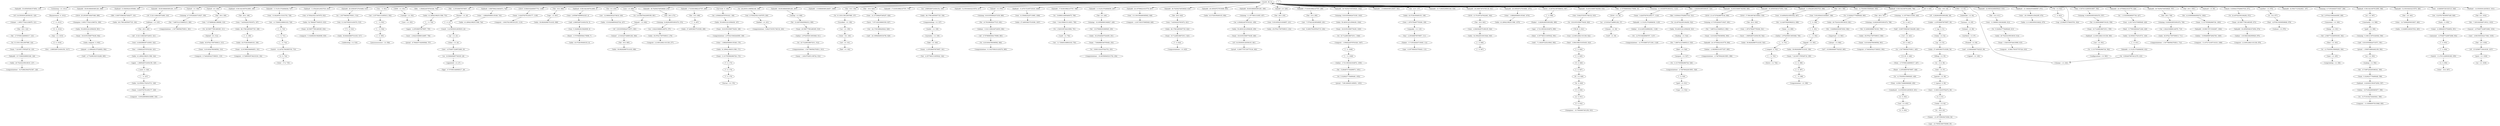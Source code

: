 strict digraph "" {
"('kabaddi', 30.405005481073854, 119)";
"('2016', 25.250365749207486, 899)";
"('congrats', 0.74402654237390031, 315)";
"('back..', 0, 850)";
"('the', -2.0, 481)";
"('have', -7.671320180863539, 827)";
"(';', 0, 947)";
"('team', 12.915800384664653, 191)";
"('13-18', 0, 446)";
"('travelled', 1.0, 158)";
"('india', 27.449036637519306, 498)";
"('to', 16.712289188072511, 1046)";
"('kher', 1.0, 526)";
"('congrats', 5.1626843615826008, 835)";
"('swimming', 1.0, 1011)";
"('kabaddi', 38.801668493691281, 898)";
"('kabbadi', 8.108456241055066, 180)";
"('raider', -2.255380879579957, 50)";
"('team', 20.508777991480365, 834)";
"('the', 20.0, 540)";
"('lifting', 1.0, 55)";
"('kabaddi', 38.801668493691281, 317)";
"('wins', -1.6882650600135349, 1074)";
"('kabadi', 1.0, 358)";
"('...', 0, 398)";
"('gold', 1.0, 589)";
"('indian', -5.0594899972692708, 1065)";
"('constantly', 1.0, 588)";
"('team', 18.610533589776438, 460)";
"('kabadi', 4.0, 308)";
"('from', -3.7370561446908317, 447)";
"('india', 27.449036637519306, 54)";
"('kabbadi', 9.5813421807912995, 185)";
"('indian', 2.9702550013653646, 700)";
"('what', -17.0, 735)";
"('we', -11.729493168961618, 793)";
"('win', 5.8423725351746132, 919)";
"('.congret', 0, 702)";
"('india', 45.876217097509013, 800)";
"('for', -5.6498402525674543, 962)";
"('kabaddi', 11.512513702684636, 727)";
"('is', -6.0, 977)";
"('kabbadi', 11.054228120527533, 831)";
"('appointed', 1.0, 27)";
"('won', -0.11391594469385602, 648)";
"('to', -2.270154828966767, 1127)";
"('the', 16.0, 943)";
"('the', 14.0, 611)";
"('kapadi', 1.0, 393)";
"('congrats', -0.72885939736233318, 192)";
"('";
"('out', 1.0, 161)";
"('well', -2.7742981925152268, 905)";
"('india', 41.269421982511588, 324)";
"('the', 10.0, 290)";
"('congratulations', 1.5477960562793811, 913)";
"('iran', -2.2017453370985649, 428)";
"('kabaddi', 28.305839727919498, 513)";
"('";
"('wins', 2.6558674699932325, 4)";
"('today', 1.0, 52)";
"('win..', 0, 501)";
"('2006', 1.0, 351)";
"('lifts', -1.0948224578763326, 752)";
"('we', -11.729493168961618, 729)";
"('congratulations', 2.9793215492444585, 169)";
"('porn', 1.0, 1038)";
"('india', 50.483012212506438, 1044)";
"('the', 26.0, 320)";
"('fifa', -2.255380879579957, 19)";
"('winner', -2.5183247348891262, 684)";
"('kabbadi', 3.6897984218463673, 742)";
"('2016', 6.0849182465657776, 1108)";
"('india', 43.5728195400103, 694)";
"('.once', 0, 326)";
"('the', 18.0, 866)";
"('team', 3.4245783761450177, 1109)";
"(';', 0, 1048)";
"('kabbadi', 9.5813421807912995, 3)";
"('congrats', -8.0932890960434989, 330)";
"('has', -1.0948224578763326, 323)";
"('india', 50.483012212506438, 523)";
"('goel', 1.0, 531)";
"('day', 1.0, 1015)";
"('congrats', -11.039060975515966, 600)";
"(';', 0, 396)";
"('team', 14.814044786368582, 893)";
"('to', 5.3228227778489448, 613)";
"('once', -2.6422336868144987, 756)";
"('the', 0.0, 435)";
"('to', 9.1193115812567989, 124)";
"('!', 0, 175)";
"('asia', 1.0, 680)";
"('for', 7.4967412154685213, 525)";
"('what', -8.0, 160)";
"(\"'s\", 0, 516)";
"(';', 0, 927)";
"('2018', 1.0, 36)";
"('in', -4.1783059155809283, 304)";
"('kabaddi', 36.702502740536929, 272)";
"('india', 29.752434195018019, 961)";
"('blue', 1.0, 303)";
"('kabaddi', 17.810010962147707, 495)";
"('hat-trick', 0, 165)";
"('to', 26.203511196592146, 199)";
"('...', 0, 504)";
"('the', 28.0, 708)";
"('configurations', 1.0, 563)";
"('winning', 9.8103550842473339, 880)";
"('brevo', 1.0, 704)";
"('win', 8.7054235211047679, 832)";
"('india', 36.662626867514163, 686)";
"('won', 7.443042027653072, 621)";
"('winning', 5.1681213974328362, 590)";
"('kabaddi', 38.801668493691281, 907)";
"('won', 5.9316504331836857, 231)";
"('.', 0, 431)";
"('congratulating', 1.0, 337)";
"('in', 4.4108470422095358, 681)";
"('and', -2.0366494697782525, 99)";
"('kabaddi', 1.0166849369128457, 1095)";
"('..typical', 0, 59)";
"('congrats', 2.2169124821101338, 876)";
"('india', 41.269421982511588, 171)";
"('won', 1.3974756497755294, 109)";
"('beats', -0.70796965064179096, 7)";
"('kabaddi', 19.909176715302067, 1064)";
"('all', -0.70796965064179096, 883)";
"('the', 16.0, 156)";
"('us', 1.0, 593)";
"('rare', 1.0, 353)";
"('the', -10.0, 825)";
"('and', -24.109948409334756, 829)";
"('be', -3.7370561446908317, 123)";
"('what', -16.0, 857)";
"('in', -5.6098314085460075, 789)";
"('we', -22.17451896429424, 828)";
"('of', -3.2629438553091692, 49)";
"('for', -10.579808303080945, 250)";
"('of', 0.41593930128358103, 120)";
"('kabaddi', 17.810010962147707, 776)";
"('on', 2.8685280723454154, 335)";
"('for', -7.2931629360719512, 1033)";
"('for', 10.783386582477515, 881)";
"('...', 0, 503)";
"('kabaddi', 5.2150164432215576, 417)";
"('ajay', -3.7211991641634974, 990)";
"('consistent', 1.0, 300)";
"('india', 32.055831752516731, 328)";
"('india', 36.662626867514163, 517)";
"('winning', 9.8103550842473339, 1043)";
"('lippi', -5.7370561446908317, 28)";
"('thakur', -5.7155326263710045, 112)";
"('many', -2.255380879579957, 341)";
"('to', -0.37191042726283641, 599)";
"('hurray', 1.0, 176)";
"('india', 18.235446407524456, 251)";
"('wins', -1.6882650600135349, 743)";
"('be', -5.2844673736289973, 1051)";
"('india', 41.269421982511588, 1075)";
"('and', 2.8685280723454154, 5)";
"('kabadi', 3.0, 879)";
"('yessssssssssssss', 1.0, 506)";
"('kabbadi', -5.1475172165710319, 1005)";
"('live', -1.8685280723454158, 1017)";
"('kabaddi', 17.810010962147707, 788)";
"('...', 0, 754)";
"('that', -4.9709135059509606, 978)";
"('the', 6.0, 1032)";
"('india', 45.876217097509013, 711)";
"('the', 30.0, 309)";
"('thakur', -21.657359638272926, 64)";
"('too', -4.3577663131855022, 342)";
"('the', 16.0, 685)";
"('as', -2.5183247348891262, 37)";
"('the', 28.0, 797)";
"('2016', 21.417276248679144, 890)";
"('for', -0.71987220205396341, 595)";
"('beat', -5.7789328204471264, 429)";
"('of', -0.81035508424733571, 683)";
"('kabaddi', 24.107508221610779, 894)";
"('..', 0, 731)";
"('making', 1.0, 594)";
"('team', 14.814044786368582, 314)";
"('india', 48.179614655007725, 188)";
"('iran', 5.1626843615826008, 6)";
"('n', 0, 454)";
"('our', 1.0, 561)";
"('come', -4.1896449157526652, 851)";
"('2', 0, 1014)";
"('important', 1.0, 963)";
"('match', -12.247817903850745, 733)";
"('congratulations', 0.11627056331430374, 885)";
"('ajay', -23.795561660750089, 65)";
"('kabaddi', 11.512513702684636, 247)";
"('congrats', -9.5661750357797324, 616)";
"('!', 0, 173)";
"('kabaddi', 24.107508221610779, 647)";
"('team', 20.508777991480365, 910)";
"('team', 3.4245783761450177, 329)";
"('.', 0, 189)";
"('to', 20.508777991480365, 311)";
"('are', -7.5754216238549805, 291)";
"('half', -0.065735963827292299, 442)";
"('kabadi', -1.0, 682)";
"('!', 0, 854)";
"('kabaddi', 36.702502740536929, 619)";
"('kho', 0.83944157829637533, 521)";
"('team', 7.2210671795528718, 125)";
"('fake', 1.0, 340)";
"('kabaddi', 28.305839727919498, 693)";
"('win', 7.2738980281396906, 310)";
"('pr', 1.0, 23)";
"('vijay', 1.0, 532)";
"('winning', 8.2629438553091674, 709)";
"('winning', 6.7155326263710027, 891)";
"('china', 1.0, 24)";
"('kabaddi', 38.801668493691281, 456)";
"('...', 0, 703)";
"('kabadi', 2.0, 229)";
"('kabaddi', 11.512513702684636, 432)";
"('kabaddi', 17.810010962147707, 289)";
"(';', 0, 397)";
"(')', 0, 930)";
"('india', 41.269421982511588, 744)";
"('to', -9.8631324357824752, 253)";
"('team', 18.610533589776438, 1045)";
"('kabaddi', 36.702502740536929, 1042)";
"('kabaddi', 1.0166849369128457, 583)";
"('team', 18.610533589776438, 902)";
"('for', 7.4967412154685213, 892)";
"('team', 20.508777991480365, 873)";
"('the', 26.0, 230)";
"('and', -0.81035508424733571, 591)";
"('narendra', 1.0, 339)";
"('to', 11.017555982960726, 562)";
"('the', 22.0, 107)";
"('&', 0, 929)";
"('kabaddi', 15.710845208993348, 638)";
"('congrats', 0.74402654237390031, 802)";
"('kabaddi', 26.206673974765138, 941)";
"('team', -7.9648880340785482, 252)";
"('won', -9.1822655115101703, 728)";
"('editions', 1.0, 319)";
"('indian', -3.7211991641634974, 1050)";
"('2016', 17.584186748150803, 539)";
"('kabadi', 0.0, 312)";
"('win', 0.11627056331430374, 515)";
"('no', 1.0, 1039)";
"('in', 1.5477960562793811, 445)";
"('fina/airweave', 0, 1012)";
"('at', 1.0, 587)";
"('the', 18.0, 122)";
"('modis', 1.0, 338)";
"('38-29', 0, 921)";
"('kabaddi', 28.305839727919498, 1073)";
"('2016', 15.667641997886632, 987)";
"('well', -7.1184307225219943, 992)";
"('kabaddi', 34.603336987382569, 918)";
"('a', 0, 856)";
"('n', 0, 441)";
"('team', 11.017555982960726, 172)";
"('india', 50.483012212506438, 901)";
"('india', 43.5728195400103, 8)";
"('awesome', -4.5764977229872068, 852)";
"('win', 8.7054235211047679, 200)";
"('fifa', -0.70796965064179096, 35)";
"('...', 0, 327)";
"('india..congrats', 0, 903)";
"('3', 0, 926)";
"('india', 52.78640977000515, 833)";
"('arguably', 1.0, 110)";
"('champion', 0.90517754212366741, 900)";
"('being', 1.0, 301)";
"('indian', -9.0743624965865877, 598)";
"('wohooo', 1.0, 979)";
"('team', 16.712289188072511, 559)";
"('wining', 1.0, 908)";
"('on', 1.6422336868144978, 710)";
"('in', -1.3152549296507736, 427)";
"('won', -3.1366991336326286, 612)";
"('winning', -4.1163459761961612, 1123)";
"('(', 0, 932)";
"('won', 10.465825216591842, 697)";
"('new', -4.5764977229872068, 25)";
"('find', 1.0, 162)";
"('kabbadi', -6.6204031563072654, 597)";
"('d', 0, 444)";
"('have', -1.8685280723454158, 542)";
"('for', 9.1400638989730183, 558)";
"('to', 22.407022393184292, 872)";
"('done', -4.3577663131855022, 991)";
"(';', 0, 924)";
"('y', 0, 931)";
"('-', 0, 1013)";
"('team', 3.4245783761450177, 1124)";
"('...', 0, 392)";
"('congrulating', 1.0, 306)";
"('winning', 8.2629438553091674, 798)";
"('comeback', -3.4159393012835819, 451)";
"('india', 36.662626867514163, 868)";
"('team', 14.814044786368582, 801)";
"('kho', 1.2262943855309167, 520)";
"('champions', -10.70040667491258, 933)";
"('winning', 11.3577663131855, 440)";
"('win', -7.0413569015110831, 790)";
"('a', 0, 734)";
"('wat', 1.0, 453)";
"('kabaddi', 34.603336987382569, 889)";
"('kabbdi', 1.0, 201)";
"('congratulations', 5.8423725351746132, 202)";
"('the', 28.0, 620)";
"('to', 16.712289188072511, 912)";
"('india', 50.483012212506438, 167)";
"('india', 43.5728195400103, 190)";
"(';', 0, 390)";
"('congratulations', -2.746780422615851, 896)";
"('7th', 1.0, 822)";
"('patriot', 1.0, 58)";
"('.', 0, 988)";
"('proud', -1.5658748804462199, 592)";
"('congrats', 2.2169124821101338, 277)";
"('kabaddi', 30.405005481073854, 538)";
"('india', 32.055831752516731, 430)";
"('kabbadi', 11.054228120527533, 696)";
"('the', 26.0, 388)";
"('kabaddi', 11.512513702684636, 1125)";
"('-', 0, 497)";
"('wolf', 1.0, 39)";
"('men', 1.0, 305)";
"('framed', 1.0, 98)";
"('of', -15.525887710618338, 1037)";
"('on', 4.0948224578763321, 458)";
"('won', 1.3974756497755294, 541)";
"('india', 50.483012212506438, 459)";
"('india', 41.269421982511588, 753)";
"('the', 4.0, 248)";
"('vintage', 1.0, 352)";
"('!', 0, 174)";
"('thakur', -3.2629438553091692, 989)";
"('team', 1.5263339744410906, 615)";
"('win', -4.1783059155809283, 959)";
"('kabaddi', 30.405005481073854, 874)";
"('finals', -2.255380879579957, 448)";
"('congratulations', -18.493560845231702, 254)";
"('former', 1.0, 20)";
"('on', 4.0948224578763321, 166)";
"('india', 13.628651292527032, 483)";
"('coach', -3.4159393012835819, 22)";
"('up', 1.0, 53)";
"('kabbadi', 9.5813421807912995, 796)";
"('india', 45.876217097509013, 313)";
"('kabaddi', 24.107508221610779, 426)";
"('chosen', 1.0, 38)";
"('indian', -10.412653329692361, 1126)";
"('won', 7.443042027653072, 187)";
"('is', -11.0, 56)";
"('congratulation', 1.0, 399)";
"('has', -2.255380879579957, 111)";
"('we', -8.2478179038507449, 849)";
"('again', -1.8685280723454158, 325)";
"('congratulations', -8.4728823944761587, 128)";
"('in', -9.9044078874412378, 433)";
"('india', 48.179614655007725, 622)";
"('world', 80, 0)";
"('!', 0, 853)";
"('india', 2.1116635050334622, 675)";
"('northern', 1.0, 97)";
"('congratulations', 1.5477960562793811, 712)";
"('india', 29.752434195018019, 127)";
"(';', 0, 730)";
"('hero', -13.863132435782472, 60)";
"('congratz', -1.0948224578763326, 1047)";
"('indian', 2.9702550013653646, 911)";
"('congratz', -3.8027921085181235, 1110)";
"('team', 7.2210671795528718, 395)";
"('to', 11.017555982960726, 528)";
"('d', 0, 439)";
"('indians', -0.32111684340724933, 882)";
"('1982', 1.0, 93)";
"('mascot', -4.5764977229872068, 1034)";
"('winning', 11.3577663131855, 457)";
"('whiteside', 1.0, 94)";
"('india', 48.179614655007725, 336)";
"('congratulations', 1.5477960562793811, 361)";
"('the', 10.0, 496)";
"('wins', -14.720662650033837, 482)";
"('won', 5.9316504331836857, 389)";
"('for', 9.1400638989730183, 799)";
"('again', -2.255380879579957, 755)";
"('won', -21.273398267265257, 826)";
"('the', 18.0, 48)";
"('leading', 1.0, 524)";
"('india', 36.662626867514163, 543)";
"('the', 28.0, 273)";
"('kabaddi', 22.008342468456423, 610)";
"('wins', -20.150828312542295, 674)";
"('no7', -8.0366494697782525, 965)";
"('kabbadi', -21.349262553669597, 673)";
"('this', 0.54741122893816607, 556)";
"('to', 1.5263339744410906, 791)";
"('for', 2.5667731649550305, 302)";
"('teem', 1.0, 699)";
"('india', 36.662626867514163, 394)";
"('ajay', -6.3977808303750443, 113)";
"('congratulations', -12.767458873371393, 1128)";
"('winner', -1.9051775421236679, 121)";
"('winning', 6.7155326263710027, 298)";
"('in', -4.1783059155809283, 449)";
"('ireland', 1.0, 96)";
"('proud', -6.7062637162000946, 757)";
"('really', 1.0, 62)";
"('we', -9.4083763255543715, 292)";
"('kabaddi', 36.702502740536929, 707)";
"('the', 20.0, 1061)";
"('iran', 2.2169124821101338, 922)";
"('congrats', -5.1475172165710319, 1066)";
"('india', 34.359229310015444, 945)";
"('clinch', 0.83944157829637533, 871)";
"('.', 0, 823)";
"('team', 11.017555982960726, 1063)";
"('2016', 13.751097247622461, 942)";
"('kabaadi', 1.0, 90)";
"('...', 0, 1049)";
"('new', -4.9633505302217484, 1035)";
"('india', 48.179614655007725, 182)";
"('a', 0, 61)";
"('anupam', 1.0, 527)";
"(';', 0, 925)";
"('all', -0.32111684340724933, 321)";
"('in', 1.5477960562793811, 514)";
"('norman', 1.0, 95)";
"('of', 0.41593930128358103, 461)";
"('for', 4.2100958484595274, 1062)";
"('congratulations', -2.746780422615851, 529)";
"('winning', 6.7155326263710027, 359)";
"('to', 14.814044786368582, 884)";
"('india', 45.876217097509013, 232)";
"('for', 12.426709265982012, 698)";
"('always', 1.0, 964)";
"('..top', 0, 51)";
"('1st', 1.0, 443)";
"('!', 0, 624)";
"('proud', -0.28077767150775124, 462)";
"('lifts', 0.065735963827292077, 181)";
"('to', 5.3228227778489448, 960)";
"('on', 1.6422336868144978, 275)";
"('signed', 1.0, 100)";
"('the', -2.0, 1036)";
"(';', 0, 391)";
"('for', 7.4967412154685213, 360)";
"('cup', 23.664872756635781, 824)";
"(';', 0, 946)";
"('we', 3.3577663131855013, 502)";
"('kabbadi', 2.2169124821101338, 560)";
"('won', -6.1594823225713995, 1006)";
"('congractulations', 1.0, 625)";
"('are', -12.066643632374618, 436)";
"('car', 1.0, 159)";
"('congrats', -2.2017453370985649, 649)";
"('winning', -10.305990891948827, 249)";
"('india', 43.5728195400103, 108)";
"('celebrating', 1.0, 518)";
"('winning', 8.2629438553091674, 557)";
"('in', 2.9793215492444585, 299)";
"('india', 29.752434195018019, 614)";
"('from', -6.0581729880980806, 450)";
"('played', -2.1896449157526652, 904)";
"('india', 15.932048850025744, 437)";
"('for', 12.426709265982012, 909)";
"('to', 9.1193115812567989, 157)";
"('indian', 1.6319641682595929, 875)";
"('a', 0, 452)";
"('the', 28.0, 186)";
"('another', 1.0, 976)";
"('kabbadi', 9.5813421807912995, 586)";
"('lt', 1.0, 928)";
"('|', 0, 1016)";
"(',', 0, 505)";
"('indian', -2.3829083310577257, 895)";
"('used', 1.0, 792)";
"('proud', -7.9913609251385651, 1053)";
"('to', 5.3228227778489448, 1052)";
"('beat', -3.0841996153353453, 923)";
"('team', 5.3228227778489448, 596)";
"('many', -1.4816752651108742, 914)";
"('...', 0, 701)";
"('won', 4.4202588387143003, 322)";
"('to', 18.610533589776438, 920)";
"('kabaddi', 32.50417123422821, 197)";
"('as', -8.0366494697782525, 26)";
"('to', 22.407022393184292, 522)";
"('kabaddi', 15.710845208993348, 126)";
"('wins', -1.6882650600135349, 170)";
"('is', -18.0, 63)";
"('of', 5.3211168434072489, 318)";
"('team', 16.712289188072511, 623)";
"('...', 0, 732)";
"('won', -4.6480907281020123, 848)";
"('match', -11.474112289381663, 855)";
"('who', 1.0, 57)";
"('team', 18.610533589776438, 168)";
"('india', 27.449036637519306, 1007)";
"('india', 45.876217097509013, 276)";
"('kabaddi', 5.2150164432215576, 480)";
"('winning', 8.2629438553091674, 274)";
"('tops', 1.0, 867)";
"('football', -3.4159393012835819, 1031)";
"('wins', -4.9463644575186105, 944)";
"('champs', 1.0, 434)";
"('kabaddi', 30.405005481073854, 119)" -> "('of', 0.41593930128358103, 120)";
"('2016', 25.250365749207486, 899)" -> "('champion', 0.90517754212366741, 900)";
"('back..', 0, 850)" -> "('come', -4.1896449157526652, 851)";
"('the', -2.0, 481)" -> "('wins', -14.720662650033837, 482)";
"('have', -7.671320180863539, 827)" -> "('we', -22.17451896429424, 828)";
"('team', 12.915800384664653, 191)" -> "('congrats', -0.72885939736233318, 192)";
"('13-18', 0, 446)" -> "('from', -3.7370561446908317, 447)";
"('travelled', 1.0, 158)" -> "('car', 1.0, 159)";
"('to', 16.712289188072511, 1046)" -> "('congratz', -1.0948224578763326, 1047)";
"('kher', 1.0, 526)" -> "('anupam', 1.0, 527)";
"('swimming', 1.0, 1011)" -> "('fina/airweave', 0, 1012)";
"('kabaddi', 38.801668493691281, 898)" -> "('2016', 25.250365749207486, 899)";
"('kabbadi', 8.108456241055066, 180)" -> "('lifts', 0.065735963827292077, 181)";
"('raider', -2.255380879579957, 50)" -> "('..top', 0, 51)";
"('team', 20.508777991480365, 834)" -> "('congrats', 5.1626843615826008, 835)";
"('the', 20.0, 540)" -> "('won', 1.3974756497755294, 541)";
"('lifting', 1.0, 55)" -> "('is', -11.0, 56)";
"('kabaddi', 38.801668493691281, 317)" -> "('of', 5.3211168434072489, 318)";
"('wins', -1.6882650600135349, 1074)" -> "('india', 41.269421982511588, 1075)";
"('kabadi', 1.0, 358)" -> "('winning', 6.7155326263710027, 359)";
"('...', 0, 398)" -> "('congratulation', 1.0, 399)";
"('gold', 1.0, 589)" -> "('winning', 5.1681213974328362, 590)";
"('indian', -5.0594899972692708, 1065)" -> "('congrats', -5.1475172165710319, 1066)";
"('constantly', 1.0, 588)" -> "('gold', 1.0, 589)";
"('team', 18.610533589776438, 460)" -> "('of', 0.41593930128358103, 461)";
"('kabadi', 4.0, 308)" -> "('the', 30.0, 309)";
"('from', -3.7370561446908317, 447)" -> "('finals', -2.255380879579957, 448)";
"('india', 27.449036637519306, 54)" -> "('lifting', 1.0, 55)";
"('kabbadi', 9.5813421807912995, 185)" -> "('the', 28.0, 186)";
"('indian', 2.9702550013653646, 700)" -> "('...', 0, 701)";
"('win', 5.8423725351746132, 919)" -> "('to', 18.610533589776438, 920)";
"('.congret', 0, 702)" -> "('...', 0, 703)";
"('india', 45.876217097509013, 800)" -> "('team', 14.814044786368582, 801)";
"('for', -5.6498402525674543, 962)" -> "('important', 1.0, 963)";
"('kabaddi', 11.512513702684636, 727)" -> "('won', -9.1822655115101703, 728)";
"('is', -6.0, 977)" -> "('that', -4.9709135059509606, 978)";
"('kabbadi', 11.054228120527533, 831)" -> "('win', 8.7054235211047679, 832)";
"('appointed', 1.0, 27)" -> "('lippi', -5.7370561446908317, 28)";
"('won', -0.11391594469385602, 648)" -> "('congrats', -2.2017453370985649, 649)";
"('to', -2.270154828966767, 1127)" -> "('congratulations', -12.767458873371393, 1128)";
"('the', 16.0, 943)" -> "('wins', -4.9463644575186105, 944)";
"('the', 14.0, 611)" -> "('won', -3.1366991336326286, 612)";
"('kapadi', 1.0, 393)" -> "('india', 36.662626867514163, 394)";
"(':', 0, 530)" -> "('goel', 1.0, 531)";
"('out', 1.0, 161)" -> "('find', 1.0, 162)";
"('india', 41.269421982511588, 324)" -> "('again', -1.8685280723454158, 325)";
"('the', 10.0, 290)" -> "('are', -7.5754216238549805, 291)";
"('congratulations', 1.5477960562793811, 913)" -> "('many', -1.4816752651108742, 914)";
"('iran', -2.2017453370985649, 428)" -> "('beat', -5.7789328204471264, 429)";
"('kabaddi', 28.305839727919498, 513)" -> "('in', 1.5477960562793811, 514)";
"(':', 0, 21)" -> "('coach', -3.4159393012835819, 22)";
"('wins', 2.6558674699932325, 4)" -> "('and', 2.8685280723454154, 5)";
"('today', 1.0, 52)" -> "('up', 1.0, 53)";
"('win..', 0, 501)" -> "('we', 3.3577663131855013, 502)";
"('2006', 1.0, 351)" -> "('vintage', 1.0, 352)";
"('lifts', -1.0948224578763326, 752)" -> "('india', 41.269421982511588, 753)";
"('we', -11.729493168961618, 729)" -> "(';', 0, 730)";
"('congratulations', 2.9793215492444585, 169)" -> "('wins', -1.6882650600135349, 170)";
"('porn', 1.0, 1038)" -> "('no', 1.0, 1039)";
"('india', 50.483012212506438, 1044)" -> "('team', 18.610533589776438, 1045)";
"('the', 26.0, 320)" -> "('all', -0.32111684340724933, 321)";
"('fifa', -2.255380879579957, 19)" -> "('former', 1.0, 20)";
"('winner', -2.5183247348891262, 684)" -> "('the', 16.0, 685)";
"('kabbadi', 3.6897984218463673, 742)" -> "('wins', -1.6882650600135349, 743)";
"('2016', 6.0849182465657776, 1108)" -> "('team', 3.4245783761450177, 1109)";
"('.once', 0, 326)" -> "('...', 0, 327)";
"('the', 18.0, 866)" -> "('tops', 1.0, 867)";
"('team', 3.4245783761450177, 1109)" -> "('congratz', -3.8027921085181235, 1110)";
"(';', 0, 1048)" -> "('...', 0, 1049)";
"('kabbadi', 9.5813421807912995, 3)" -> "('wins', 2.6558674699932325, 4)";
"('has', -1.0948224578763326, 323)" -> "('india', 41.269421982511588, 324)";
"('india', 50.483012212506438, 523)" -> "('leading', 1.0, 524)";
"('goel', 1.0, 531)" -> "('vijay', 1.0, 532)";
"('day', 1.0, 1015)" -> "('|', 0, 1016)";
"(';', 0, 396)" -> "(';', 0, 397)";
"('team', 14.814044786368582, 893)" -> "('kabaddi', 24.107508221610779, 894)";
"('to', 5.3228227778489448, 613)" -> "('india', 29.752434195018019, 614)";
"('once', -2.6422336868144987, 756)" -> "('proud', -6.7062637162000946, 757)";
"('the', 0.0, 435)" -> "('are', -12.066643632374618, 436)";
"('to', 9.1193115812567989, 124)" -> "('team', 7.2210671795528718, 125)";
"('!', 0, 175)" -> "('hurray', 1.0, 176)";
"('asia', 1.0, 680)" -> "('in', 4.4108470422095358, 681)";
"('for', 7.4967412154685213, 525)" -> "('kher', 1.0, 526)";
"('what', -8.0, 160)" -> "('out', 1.0, 161)";
"(\"'s\", 0, 516)" -> "('india', 36.662626867514163, 517)";
"(';', 0, 927)" -> "('lt', 1.0, 928)";
"('2018', 1.0, 36)" -> "('as', -2.5183247348891262, 37)";
"('in', -4.1783059155809283, 304)" -> "('men', 1.0, 305)";
"('kabaddi', 36.702502740536929, 272)" -> "('the', 28.0, 273)";
"('india', 29.752434195018019, 961)" -> "('for', -5.6498402525674543, 962)";
"('blue', 1.0, 303)" -> "('in', -4.1783059155809283, 304)";
"('kabaddi', 17.810010962147707, 495)" -> "('the', 10.0, 496)";
"('hat-trick', 0, 165)" -> "('on', 4.0948224578763321, 166)";
"('to', 26.203511196592146, 199)" -> "('win', 8.7054235211047679, 200)";
"('...', 0, 504)" -> "(',', 0, 505)";
"('the', 28.0, 708)" -> "('winning', 8.2629438553091674, 709)";
"('winning', 9.8103550842473339, 880)" -> "('for', 10.783386582477515, 881)";
"('win', 8.7054235211047679, 832)" -> "('india', 52.78640977000515, 833)";
"('won', 7.443042027653072, 621)" -> "('india', 48.179614655007725, 622)";
"('winning', 5.1681213974328362, 590)" -> "('and', -0.81035508424733571, 591)";
"('kabaddi', 38.801668493691281, 907)" -> "('wining', 1.0, 908)";
"('won', 5.9316504331836857, 231)" -> "('india', 45.876217097509013, 232)";
"('.', 0, 431)" -> "('kabaddi', 11.512513702684636, 432)";
"('congratulating', 1.0, 337)" -> "('modis', 1.0, 338)";
"('in', 4.4108470422095358, 681)" -> "('kabadi', -1.0, 682)";
"('and', -2.0366494697782525, 99)" -> "('signed', 1.0, 100)";
"('..typical', 0, 59)" -> "('hero', -13.863132435782472, 60)";
"('india', 41.269421982511588, 171)" -> "('team', 11.017555982960726, 172)";
"('won', 1.3974756497755294, 109)" -> "('arguably', 1.0, 110)";
"('beats', -0.70796965064179096, 7)" -> "('india', 43.5728195400103, 8)";
"('kabaddi', 19.909176715302067, 1064)" -> "('indian', -5.0594899972692708, 1065)";
"('all', -0.70796965064179096, 883)" -> "('to', 14.814044786368582, 884)";
"('the', 16.0, 156)" -> "('to', 9.1193115812567989, 157)";
"('us', 1.0, 593)" -> "('making', 1.0, 594)";
"('the', -10.0, 825)" -> "('won', -21.273398267265257, 826)";
"('be', -3.7370561446908317, 123)" -> "('to', 9.1193115812567989, 124)";
"('in', -5.6098314085460075, 789)" -> "('win', -7.0413569015110831, 790)";
"('we', -22.17451896429424, 828)" -> "('and', -24.109948409334756, 829)";
"('of', -3.2629438553091692, 49)" -> "('raider', -2.255380879579957, 50)";
"('for', -10.579808303080945, 250)" -> "('india', 18.235446407524456, 251)";
"('of', 0.41593930128358103, 120)" -> "('winner', -1.9051775421236679, 121)";
"('on', 2.8685280723454154, 335)" -> "('india', 48.179614655007725, 336)";
"('for', -7.2931629360719512, 1033)" -> "('mascot', -4.5764977229872068, 1034)";
"('for', 10.783386582477515, 881)" -> "('indians', -0.32111684340724933, 882)";
"('...', 0, 503)" -> "('...', 0, 504)";
"('ajay', -3.7211991641634974, 990)" -> "('done', -4.3577663131855022, 991)";
"('consistent', 1.0, 300)" -> "('being', 1.0, 301)";
"('india', 32.055831752516731, 328)" -> "('team', 3.4245783761450177, 329)";
"('india', 36.662626867514163, 517)" -> "('celebrating', 1.0, 518)";
"('winning', 9.8103550842473339, 1043)" -> "('india', 50.483012212506438, 1044)";
"('thakur', -5.7155326263710045, 112)" -> "('ajay', -6.3977808303750443, 113)";
"('many', -2.255380879579957, 341)" -> "('too', -4.3577663131855022, 342)";
"('to', -0.37191042726283641, 599)" -> "('congrats', -11.039060975515966, 600)";
"('india', 18.235446407524456, 251)" -> "('team', -7.9648880340785482, 252)";
"('wins', -1.6882650600135349, 743)" -> "('india', 41.269421982511588, 744)";
"('be', -5.2844673736289973, 1051)" -> "('to', 5.3228227778489448, 1052)";
"('and', 2.8685280723454154, 5)" -> "('iran', 5.1626843615826008, 6)";
"('kabadi', 3.0, 879)" -> "('winning', 9.8103550842473339, 880)";
"('kabbadi', -5.1475172165710319, 1005)" -> "('won', -6.1594823225713995, 1006)";
"('kabaddi', 17.810010962147707, 788)" -> "('in', -5.6098314085460075, 789)";
"('...', 0, 754)" -> "('again', -2.255380879579957, 755)";
"('that', -4.9709135059509606, 978)" -> "('wohooo', 1.0, 979)";
"('the', 6.0, 1032)" -> "('for', -7.2931629360719512, 1033)";
"('india', 45.876217097509013, 711)" -> "('congratulations', 1.5477960562793811, 712)";
"('the', 30.0, 309)" -> "('win', 7.2738980281396906, 310)";
"('thakur', -21.657359638272926, 64)" -> "('ajay', -23.795561660750089, 65)";
"('the', 16.0, 685)" -> "('india', 36.662626867514163, 686)";
"('as', -2.5183247348891262, 37)" -> "('chosen', 1.0, 38)";
"('the', 28.0, 797)" -> "('winning', 8.2629438553091674, 798)";
"('2016', 21.417276248679144, 890)" -> "('winning', 6.7155326263710027, 891)";
"('for', -0.71987220205396341, 595)" -> "('team', 5.3228227778489448, 596)";
"('beat', -5.7789328204471264, 429)" -> "('india', 32.055831752516731, 430)";
"('of', -0.81035508424733571, 683)" -> "('winner', -2.5183247348891262, 684)";
"('kabaddi', 24.107508221610779, 894)" -> "('indian', -2.3829083310577257, 895)";
"('..', 0, 731)" -> "('...', 0, 732)";
"('making', 1.0, 594)" -> "('for', -0.71987220205396341, 595)";
"('team', 14.814044786368582, 314)" -> "('congrats', 0.74402654237390031, 315)";
"('india', 48.179614655007725, 188)" -> "('.', 0, 189)";
"('iran', 5.1626843615826008, 6)" -> "('beats', -0.70796965064179096, 7)";
"('our', 1.0, 561)" -> "('to', 11.017555982960726, 562)";
"('come', -4.1896449157526652, 851)" -> "('awesome', -4.5764977229872068, 852)";
"('2', 0, 1014)" -> "('day', 1.0, 1015)";
"('important', 1.0, 963)" -> "('always', 1.0, 964)";
"('match', -12.247817903850745, 733)" -> "('a', 0, 734)";
"('kabaddi', 11.512513702684636, 247)" -> "('the', 4.0, 248)";
"('!', 0, 173)" -> "('!', 0, 174)";
"('kabaddi', 24.107508221610779, 647)" -> "('won', -0.11391594469385602, 648)";
"('team', 20.508777991480365, 910)" -> "('indian', 2.9702550013653646, 911)";
"('team', 3.4245783761450177, 329)" -> "('congrats', -8.0932890960434989, 330)";
"('.', 0, 189)" -> "('india', 43.5728195400103, 190)";
"('to', 20.508777991480365, 311)" -> "('kabadi', 0.0, 312)";
"('are', -7.5754216238549805, 291)" -> "('we', -9.4083763255543715, 292)";
"('half', -0.065735963827292299, 442)" -> "('1st', 1.0, 443)";
"('kabadi', -1.0, 682)" -> "('of', -0.81035508424733571, 683)";
"('!', 0, 854)" -> "('match', -11.474112289381663, 855)";
"('kabaddi', 36.702502740536929, 619)" -> "('the', 28.0, 620)";
"('kho', 0.83944157829637533, 521)" -> "('to', 22.407022393184292, 522)";
"('team', 7.2210671795528718, 125)" -> "('kabaddi', 15.710845208993348, 126)";
"('fake', 1.0, 340)" -> "('many', -2.255380879579957, 341)";
"('kabaddi', 28.305839727919498, 693)" -> "('india', 43.5728195400103, 694)";
"('win', 7.2738980281396906, 310)" -> "('to', 20.508777991480365, 311)";
"('pr', 1.0, 23)" -> "('china', 1.0, 24)";
"('winning', 8.2629438553091674, 709)" -> "('on', 1.6422336868144978, 710)";
"('winning', 6.7155326263710027, 891)" -> "('for', 7.4967412154685213, 892)";
"('china', 1.0, 24)" -> "('new', -4.5764977229872068, 25)";
"('kabaddi', 38.801668493691281, 456)" -> "('winning', 11.3577663131855, 457)";
"('...', 0, 703)" -> "('brevo', 1.0, 704)";
"('kabadi', 2.0, 229)" -> "('the', 26.0, 230)";
"('kabaddi', 11.512513702684636, 432)" -> "('in', -9.9044078874412378, 433)";
"('kabaddi', 17.810010962147707, 289)" -> "('the', 10.0, 290)";
"(';', 0, 397)" -> "('...', 0, 398)";
"(')', 0, 930)" -> "('y', 0, 931)";
"('to', -9.8631324357824752, 253)" -> "('congratulations', -18.493560845231702, 254)";
"('team', 18.610533589776438, 1045)" -> "('to', 16.712289188072511, 1046)";
"('kabaddi', 36.702502740536929, 1042)" -> "('winning', 9.8103550842473339, 1043)";
"('team', 18.610533589776438, 902)" -> "('india..congrats', 0, 903)";
"('for', 7.4967412154685213, 892)" -> "('team', 14.814044786368582, 893)";
"('team', 20.508777991480365, 873)" -> "('kabaddi', 30.405005481073854, 874)";
"('the', 26.0, 230)" -> "('won', 5.9316504331836857, 231)";
"('and', -0.81035508424733571, 591)" -> "('proud', -1.5658748804462199, 592)";
"('narendra', 1.0, 339)" -> "('fake', 1.0, 340)";
"('to', 11.017555982960726, 562)" -> "('configurations', 1.0, 563)";
"('the', 22.0, 107)" -> "('india', 43.5728195400103, 108)";
"('&', 0, 929)" -> "(')', 0, 930)";
"('kabaddi', 26.206673974765138, 941)" -> "('2016', 13.751097247622461, 942)";
"('team', -7.9648880340785482, 252)" -> "('to', -9.8631324357824752, 253)";
"('won', -9.1822655115101703, 728)" -> "('we', -11.729493168961618, 729)";
"('editions', 1.0, 319)" -> "('the', 26.0, 320)";
"('indian', -3.7211991641634974, 1050)" -> "('be', -5.2844673736289973, 1051)";
"('2016', 17.584186748150803, 539)" -> "('the', 20.0, 540)";
"('kabadi', 0.0, 312)" -> "('india', 45.876217097509013, 313)";
"('win', 0.11627056331430374, 515)" -> "(\"'s\", 0, 516)";
"('in', 1.5477960562793811, 445)" -> "('13-18', 0, 446)";
"('fina/airweave', 0, 1012)" -> "('-', 0, 1013)";
"('at', 1.0, 587)" -> "('constantly', 1.0, 588)";
"('the', 18.0, 122)" -> "('be', -3.7370561446908317, 123)";
"('modis', 1.0, 338)" -> "('narendra', 1.0, 339)";
"('38-29', 0, 921)" -> "('iran', 2.2169124821101338, 922)";
"('kabaddi', 28.305839727919498, 1073)" -> "('wins', -1.6882650600135349, 1074)";
"('2016', 15.667641997886632, 987)" -> "('.', 0, 988)";
"('kabaddi', 34.603336987382569, 918)" -> "('win', 5.8423725351746132, 919)";
"('a', 0, 856)" -> "('what', -16.0, 857)";
"('n', 0, 441)" -> "('half', -0.065735963827292299, 442)";
"('team', 11.017555982960726, 172)" -> "('!', 0, 173)";
"('india', 50.483012212506438, 901)" -> "('team', 18.610533589776438, 902)";
"('awesome', -4.5764977229872068, 852)" -> "('!', 0, 853)";
"('win', 8.7054235211047679, 200)" -> "('kabbdi', 1.0, 201)";
"('fifa', -0.70796965064179096, 35)" -> "('2018', 1.0, 36)";
"('...', 0, 327)" -> "('india', 32.055831752516731, 328)";
"('india..congrats', 0, 903)" -> "('played', -2.1896449157526652, 904)";
"('3', 0, 926)" -> "(';', 0, 927)";
"('india', 52.78640977000515, 833)" -> "('team', 20.508777991480365, 834)";
"('arguably', 1.0, 110)" -> "('has', -2.255380879579957, 111)";
"('champion', 0.90517754212366741, 900)" -> "('india', 50.483012212506438, 901)";
"('being', 1.0, 301)" -> "('for', 2.5667731649550305, 302)";
"('indian', -9.0743624965865877, 598)" -> "('to', -0.37191042726283641, 599)";
"('team', 16.712289188072511, 559)" -> "('kabbadi', 2.2169124821101338, 560)";
"('wining', 1.0, 908)" -> "('for', 12.426709265982012, 909)";
"('on', 1.6422336868144978, 710)" -> "('india', 45.876217097509013, 711)";
"('in', -1.3152549296507736, 427)" -> "('iran', -2.2017453370985649, 428)";
"('won', -3.1366991336326286, 612)" -> "('to', 5.3228227778489448, 613)";
"('winning', -4.1163459761961612, 1123)" -> "('team', 3.4245783761450177, 1124)";
"('(', 0, 932)" -> "('champions', -10.70040667491258, 933)";
"('won', 10.465825216591842, 697)" -> "('for', 12.426709265982012, 698)";
"('new', -4.5764977229872068, 25)" -> "('as', -8.0366494697782525, 26)";
"('kabbadi', -6.6204031563072654, 597)" -> "('indian', -9.0743624965865877, 598)";
"('d', 0, 444)" -> "('in', 1.5477960562793811, 445)";
"('have', -1.8685280723454158, 542)" -> "('india', 36.662626867514163, 543)";
"('for', 9.1400638989730183, 558)" -> "('team', 16.712289188072511, 559)";
"('to', 22.407022393184292, 872)" -> "('team', 20.508777991480365, 873)";
"('done', -4.3577663131855022, 991)" -> "('well', -7.1184307225219943, 992)";
"(';', 0, 924)" -> "(';', 0, 925)";
"('y', 0, 931)" -> "('(', 0, 932)";
"('-', 0, 1013)" -> "('2', 0, 1014)";
"('team', 3.4245783761450177, 1124)" -> "('kabaddi', 11.512513702684636, 1125)";
"('...', 0, 392)" -> "('kapadi', 1.0, 393)";
"('winning', 8.2629438553091674, 798)" -> "('for', 9.1400638989730183, 799)";
"('comeback', -3.4159393012835819, 451)" -> "('a', 0, 452)";
"('team', 14.814044786368582, 801)" -> "('congrats', 0.74402654237390031, 802)";
"('kho', 1.2262943855309167, 520)" -> "('kho', 0.83944157829637533, 521)";
"('winning', 11.3577663131855, 440)" -> "('n', 0, 441)";
"('win', -7.0413569015110831, 790)" -> "('to', 1.5263339744410906, 791)";
"('a', 0, 734)" -> "('what', -17.0, 735)";
"('wat', 1.0, 453)" -> "('n', 0, 454)";
"('kabaddi', 34.603336987382569, 889)" -> "('2016', 21.417276248679144, 890)";
"('kabbdi', 1.0, 201)" -> "('congratulations', 5.8423725351746132, 202)";
"('the', 28.0, 620)" -> "('won', 7.443042027653072, 621)";
"('to', 16.712289188072511, 912)" -> "('congratulations', 1.5477960562793811, 913)";
"('india', 50.483012212506438, 167)" -> "('team', 18.610533589776438, 168)";
"('india', 43.5728195400103, 190)" -> "('team', 12.915800384664653, 191)";
"(';', 0, 390)" -> "(';', 0, 391)";
"('7th', 1.0, 822)" -> "('.', 0, 823)";
"('patriot', 1.0, 58)" -> "('..typical', 0, 59)";
"('.', 0, 988)" -> "('thakur', -3.2629438553091692, 989)";
"('proud', -1.5658748804462199, 592)" -> "('us', 1.0, 593)";
"('kabaddi', 30.405005481073854, 538)" -> "('2016', 17.584186748150803, 539)";
"('india', 32.055831752516731, 430)" -> "('.', 0, 431)";
"('kabbadi', 11.054228120527533, 696)" -> "('won', 10.465825216591842, 697)";
"('the', 26.0, 388)" -> "('won', 5.9316504331836857, 389)";
"('kabaddi', 11.512513702684636, 1125)" -> "('indian', -10.412653329692361, 1126)";
"('-', 0, 497)" -> "('india', 27.449036637519306, 498)";
"('men', 1.0, 305)" -> "('congrulating', 1.0, 306)";
"('framed', 1.0, 98)" -> "('and', -2.0366494697782525, 99)";
"('of', -15.525887710618338, 1037)" -> "('porn', 1.0, 1038)";
"('on', 4.0948224578763321, 458)" -> "('india', 50.483012212506438, 459)";
"('won', 1.3974756497755294, 541)" -> "('have', -1.8685280723454158, 542)";
"('india', 50.483012212506438, 459)" -> "('team', 18.610533589776438, 460)";
"('india', 41.269421982511588, 753)" -> "('...', 0, 754)";
"('the', 4.0, 248)" -> "('winning', -10.305990891948827, 249)";
"('vintage', 1.0, 352)" -> "('rare', 1.0, 353)";
"('!', 0, 174)" -> "('!', 0, 175)";
"('thakur', -3.2629438553091692, 989)" -> "('ajay', -3.7211991641634974, 990)";
"('team', 1.5263339744410906, 615)" -> "('congrats', -9.5661750357797324, 616)";
"('win', -4.1783059155809283, 959)" -> "('to', 5.3228227778489448, 960)";
"('kabaddi', 30.405005481073854, 874)" -> "('indian', 1.6319641682595929, 875)";
"('finals', -2.255380879579957, 448)" -> "('in', -4.1783059155809283, 449)";
"('former', 1.0, 20)" -> "(':', 0, 21)";
"('on', 4.0948224578763321, 166)" -> "('india', 50.483012212506438, 167)";
"('coach', -3.4159393012835819, 22)" -> "('pr', 1.0, 23)";
"('up', 1.0, 53)" -> "('india', 27.449036637519306, 54)";
"('kabbadi', 9.5813421807912995, 796)" -> "('the', 28.0, 797)";
"('india', 45.876217097509013, 313)" -> "('team', 14.814044786368582, 314)";
"('kabaddi', 24.107508221610779, 426)" -> "('in', -1.3152549296507736, 427)";
"('chosen', 1.0, 38)" -> "('wolf', 1.0, 39)";
"('indian', -10.412653329692361, 1126)" -> "('to', -2.270154828966767, 1127)";
"('won', 7.443042027653072, 187)" -> "('india', 48.179614655007725, 188)";
"('is', -11.0, 56)" -> "('who', 1.0, 57)";
"('has', -2.255380879579957, 111)" -> "('thakur', -5.7155326263710045, 112)";
"('we', -8.2478179038507449, 849)" -> "('back..', 0, 850)";
"('again', -1.8685280723454158, 325)" -> "('.once', 0, 326)";
"('in', -9.9044078874412378, 433)" -> "('champs', 1.0, 434)";
"('india', 48.179614655007725, 622)" -> "('team', 16.712289188072511, 623)";
"('world', 80, 0)" -> "('kabaddi', 11.512513702684636, 247)";
"('world', 80, 0)" -> "('asia', 1.0, 680)";
"('world', 80, 0)" -> "('the', 16.0, 156)";
"('world', 80, 0)" -> "('win..', 0, 501)";
"('world', 80, 0)" -> "('the', 18.0, 48)";
"('world', 80, 0)" -> "('kabaddi', 30.405005481073854, 119)";
"('world', 80, 0)" -> "('kabaddi', 24.107508221610779, 647)";
"('world', 80, 0)" -> "('winning', -4.1163459761961612, 1123)";
"('world', 80, 0)" -> "('kabaddi', 5.2150164432215576, 417)";
"('world', 80, 0)" -> "('kabaddi', 22.008342468456423, 610)";
"('world', 80, 0)" -> "('kabaddi', 36.702502740536929, 619)";
"('world', 80, 0)" -> "('the', 20.0, 1061)";
"('world', 80, 0)" -> "('this', 0.54741122893816607, 556)";
"('world', 80, 0)" -> "('fifa', -0.70796965064179096, 35)";
"('world', 80, 0)" -> "('kabaddi', 38.801668493691281, 898)";
"('world', 80, 0)" -> "('kabbadi', 8.108456241055066, 180)";
"('world', 80, 0)" -> "('fifa', -2.255380879579957, 19)";
"('world', 80, 0)" -> "('winning', 6.7155326263710027, 298)";
"('world', 80, 0)" -> "('kabaddi', 28.305839727919498, 693)";
"('world', 80, 0)" -> "('kabaddi', 32.50417123422821, 197)";
"('world', 80, 0)" -> "('kabbadi', 3.6897984218463673, 742)";
"('world', 80, 0)" -> "('kabaddi', 15.710845208993348, 638)";
"('world', 80, 0)" -> "('on', 2.8685280723454154, 335)";
"('world', 80, 0)" -> "('the', 18.0, 866)";
"('world', 80, 0)" -> "('win', -4.1783059155809283, 959)";
"('world', 80, 0)" -> "('another', 1.0, 976)";
"('world', 80, 0)" -> "('kabbadi', 9.5813421807912995, 3)";
"('world', 80, 0)" -> "('kabbadi', 9.5813421807912995, 586)";
"('world', 80, 0)" -> "('kabbadi', 9.5813421807912995, 796)";
"('world', 80, 0)" -> "('kabaddi', 36.702502740536929, 707)";
"('world', 80, 0)" -> "('kabaddi', 38.801668493691281, 456)";
"('world', 80, 0)" -> "('kabadi', 1.0, 358)";
"('world', 80, 0)" -> "('kabadi', 4.0, 308)";
"('world', 80, 0)" -> "('kabaddi', 5.2150164432215576, 480)";
"('world', 80, 0)" -> "('kabaddi', 24.107508221610779, 426)";
"('world', 80, 0)" -> "('kabbadi', 9.5813421807912995, 185)";
"('world', 80, 0)" -> "('kabaddi', 17.810010962147707, 289)";
"('world', 80, 0)" -> "('the', 0.0, 435)";
"('world', 80, 0)" -> "('kabaddi', 34.603336987382569, 918)";
"('world', 80, 0)" -> "('clinch', 0.83944157829637533, 871)";
"('world', 80, 0)" -> "('the', 26.0, 388)";
"('world', 80, 0)" -> "('kabaddi', 38.801668493691281, 317)";
"('world', 80, 0)" -> "('2006', 1.0, 351)";
"('world', 80, 0)" -> "('kabadi', 3.0, 879)";
"('world', 80, 0)" -> "('kabaddi', 1.0166849369128457, 1095)";
"('world', 80, 0)" -> "('kabbadi', -5.1475172165710319, 1005)";
"('world', 80, 0)" -> "('kabaddi', 36.702502740536929, 272)";
"('world', 80, 0)" -> "('kabaddi', 17.810010962147707, 788)";
"('world', 80, 0)" -> "('hat-trick', 0, 165)";
"('world', 80, 0)" -> "('kabaddi', 17.810010962147707, 495)";
"('world', 80, 0)" -> "('to', 26.203511196592146, 199)";
"('world', 80, 0)" -> "('1982', 1.0, 93)";
"('world', 80, 0)" -> "('2016', 15.667641997886632, 987)";
"('world', 80, 0)" -> "('the', -10.0, 825)";
"('world', 80, 0)" -> "('kabaddi', 36.702502740536929, 1042)";
"('world', 80, 0)" -> "('the', 22.0, 107)";
"('world', 80, 0)" -> "('2016', 6.0849182465657776, 1108)";
"('world', 80, 0)" -> "('kho', 1.2262943855309167, 520)";
"('world', 80, 0)" -> "('lifts', -1.0948224578763326, 752)";
"('world', 80, 0)" -> "('kabaddi', 34.603336987382569, 889)";
"('world', 80, 0)" -> "('kabaddi', 26.206673974765138, 941)";
"('world', 80, 0)" -> "('kabaddi', 11.512513702684636, 727)";
"('world', 80, 0)" -> "('kabbadi', 11.054228120527533, 831)";
"('world', 80, 0)" -> "('kabaadi', 1.0, 90)";
"('world', 80, 0)" -> "('kabaddi', 17.810010962147707, 776)";
"('world', 80, 0)" -> "('won', -4.6480907281020123, 848)";
"('world', 80, 0)" -> "('kabaddi', 38.801668493691281, 907)";
"('world', 80, 0)" -> "('kabbadi', -21.349262553669597, 673)";
"('world', 80, 0)" -> "('d', 0, 439)";
"('world', 80, 0)" -> "('kabadi', 2.0, 229)";
"('world', 80, 0)" -> "('swimming', 1.0, 1011)";
"('world', 80, 0)" -> "('kabaddi', 1.0166849369128457, 583)";
"('world', 80, 0)" -> "('kabaddi', 28.305839727919498, 1073)";
"('world', 80, 0)" -> "('kabaddi', 28.305839727919498, 513)";
"('world', 80, 0)" -> "('kabaddi', 30.405005481073854, 538)";
"('world', 80, 0)" -> "('football', -3.4159393012835819, 1031)";
"('world', 80, 0)" -> "('kabbadi', 11.054228120527533, 696)";
"('world', 80, 0)" -> "('7th', 1.0, 822)";
"('!', 0, 853)" -> "('!', 0, 854)";
"('northern', 1.0, 97)" -> "('framed', 1.0, 98)";
"('india', 29.752434195018019, 127)" -> "('congratulations', -8.4728823944761587, 128)";
"(';', 0, 730)" -> "('..', 0, 731)";
"('hero', -13.863132435782472, 60)" -> "('a', 0, 61)";
"('congratz', -1.0948224578763326, 1047)" -> "(';', 0, 1048)";
"('indian', 2.9702550013653646, 911)" -> "('to', 16.712289188072511, 912)";
"('team', 7.2210671795528718, 395)" -> "(';', 0, 396)";
"('to', 11.017555982960726, 528)" -> "('congratulations', -2.746780422615851, 529)";
"('d', 0, 439)" -> "('winning', 11.3577663131855, 440)";
"('indians', -0.32111684340724933, 882)" -> "('all', -0.70796965064179096, 883)";
"('1982', 1.0, 93)" -> "('whiteside', 1.0, 94)";
"('mascot', -4.5764977229872068, 1034)" -> "('new', -4.9633505302217484, 1035)";
"('winning', 11.3577663131855, 457)" -> "('on', 4.0948224578763321, 458)";
"('whiteside', 1.0, 94)" -> "('norman', 1.0, 95)";
"('india', 48.179614655007725, 336)" -> "('congratulating', 1.0, 337)";
"('the', 10.0, 496)" -> "('-', 0, 497)";
"('wins', -14.720662650033837, 482)" -> "('india', 13.628651292527032, 483)";
"('won', 5.9316504331836857, 389)" -> "(';', 0, 390)";
"('for', 9.1400638989730183, 799)" -> "('india', 45.876217097509013, 800)";
"('again', -2.255380879579957, 755)" -> "('once', -2.6422336868144987, 756)";
"('won', -21.273398267265257, 826)" -> "('have', -7.671320180863539, 827)";
"('the', 18.0, 48)" -> "('of', -3.2629438553091692, 49)";
"('leading', 1.0, 524)" -> "('for', 7.4967412154685213, 525)";
"('the', 28.0, 273)" -> "('winning', 8.2629438553091674, 274)";
"('kabaddi', 22.008342468456423, 610)" -> "('the', 14.0, 611)";
"('wins', -20.150828312542295, 674)" -> "('india', 2.1116635050334622, 675)";
"('kabbadi', -21.349262553669597, 673)" -> "('wins', -20.150828312542295, 674)";
"('this', 0.54741122893816607, 556)" -> "('winning', 8.2629438553091674, 557)";
"('to', 1.5263339744410906, 791)" -> "('used', 1.0, 792)";
"('for', 2.5667731649550305, 302)" -> "('blue', 1.0, 303)";
"('teem', 1.0, 699)" -> "('indian', 2.9702550013653646, 700)";
"('india', 36.662626867514163, 394)" -> "('team', 7.2210671795528718, 395)";
"('winner', -1.9051775421236679, 121)" -> "('the', 18.0, 122)";
"('winning', 6.7155326263710027, 298)" -> "('in', 2.9793215492444585, 299)";
"('in', -4.1783059155809283, 449)" -> "('from', -6.0581729880980806, 450)";
"('ireland', 1.0, 96)" -> "('northern', 1.0, 97)";
"('really', 1.0, 62)" -> "('is', -18.0, 63)";
"('kabaddi', 36.702502740536929, 707)" -> "('the', 28.0, 708)";
"('the', 20.0, 1061)" -> "('for', 4.2100958484595274, 1062)";
"('iran', 2.2169124821101338, 922)" -> "('beat', -3.0841996153353453, 923)";
"('india', 34.359229310015444, 945)" -> "(';', 0, 946)";
"('clinch', 0.83944157829637533, 871)" -> "('to', 22.407022393184292, 872)";
"('.', 0, 823)" -> "('cup', 23.664872756635781, 824)";
"('team', 11.017555982960726, 1063)" -> "('kabaddi', 19.909176715302067, 1064)";
"('2016', 13.751097247622461, 942)" -> "('the', 16.0, 943)";
"('...', 0, 1049)" -> "('indian', -3.7211991641634974, 1050)";
"('new', -4.9633505302217484, 1035)" -> "('the', -2.0, 1036)";
"('a', 0, 61)" -> "('really', 1.0, 62)";
"('anupam', 1.0, 527)" -> "('to', 11.017555982960726, 528)";
"(';', 0, 925)" -> "('3', 0, 926)";
"('all', -0.32111684340724933, 321)" -> "('won', 4.4202588387143003, 322)";
"('in', 1.5477960562793811, 514)" -> "('win', 0.11627056331430374, 515)";
"('norman', 1.0, 95)" -> "('ireland', 1.0, 96)";
"('of', 0.41593930128358103, 461)" -> "('proud', -0.28077767150775124, 462)";
"('for', 4.2100958484595274, 1062)" -> "('team', 11.017555982960726, 1063)";
"('congratulations', -2.746780422615851, 529)" -> "(':', 0, 530)";
"('winning', 6.7155326263710027, 359)" -> "('for', 7.4967412154685213, 360)";
"('to', 14.814044786368582, 884)" -> "('congratulations', 0.11627056331430374, 885)";
"('for', 12.426709265982012, 698)" -> "('teem', 1.0, 699)";
"('always', 1.0, 964)" -> "('no7', -8.0366494697782525, 965)";
"('..top', 0, 51)" -> "('today', 1.0, 52)";
"('1st', 1.0, 443)" -> "('d', 0, 444)";
"('!', 0, 624)" -> "('congractulations', 1.0, 625)";
"('lifts', 0.065735963827292077, 181)" -> "('india', 48.179614655007725, 182)";
"('to', 5.3228227778489448, 960)" -> "('india', 29.752434195018019, 961)";
"('on', 1.6422336868144978, 275)" -> "('india', 45.876217097509013, 276)";
"('the', -2.0, 1036)" -> "('of', -15.525887710618338, 1037)";
"(';', 0, 391)" -> "('...', 0, 392)";
"('for', 7.4967412154685213, 360)" -> "('congratulations', 1.5477960562793811, 361)";
"('cup', 23.664872756635781, 824)" -> "('world', 80, 0)";
"(';', 0, 946)" -> "(';', 0, 947)";
"('we', 3.3577663131855013, 502)" -> "('...', 0, 503)";
"('kabbadi', 2.2169124821101338, 560)" -> "('our', 1.0, 561)";
"('won', -6.1594823225713995, 1006)" -> "('india', 27.449036637519306, 1007)";
"('are', -12.066643632374618, 436)" -> "('india', 15.932048850025744, 437)";
"('car', 1.0, 159)" -> "('what', -8.0, 160)";
"('winning', -10.305990891948827, 249)" -> "('for', -10.579808303080945, 250)";
"('india', 43.5728195400103, 108)" -> "('won', 1.3974756497755294, 109)";
"('winning', 8.2629438553091674, 557)" -> "('for', 9.1400638989730183, 558)";
"('in', 2.9793215492444585, 299)" -> "('consistent', 1.0, 300)";
"('india', 29.752434195018019, 614)" -> "('team', 1.5263339744410906, 615)";
"('from', -6.0581729880980806, 450)" -> "('comeback', -3.4159393012835819, 451)";
"('played', -2.1896449157526652, 904)" -> "('well', -2.7742981925152268, 905)";
"('for', 12.426709265982012, 909)" -> "('team', 20.508777991480365, 910)";
"('to', 9.1193115812567989, 157)" -> "('travelled', 1.0, 158)";
"('indian', 1.6319641682595929, 875)" -> "('congrats', 2.2169124821101338, 876)";
"('a', 0, 452)" -> "('wat', 1.0, 453)";
"('the', 28.0, 186)" -> "('won', 7.443042027653072, 187)";
"('another', 1.0, 976)" -> "('is', -6.0, 977)";
"('kabbadi', 9.5813421807912995, 586)" -> "('at', 1.0, 587)";
"('lt', 1.0, 928)" -> "('&', 0, 929)";
"('|', 0, 1016)" -> "('live', -1.8685280723454158, 1017)";
"(',', 0, 505)" -> "('yessssssssssssss', 1.0, 506)";
"('indian', -2.3829083310577257, 895)" -> "('congratulations', -2.746780422615851, 896)";
"('used', 1.0, 792)" -> "('we', -11.729493168961618, 793)";
"('to', 5.3228227778489448, 1052)" -> "('proud', -7.9913609251385651, 1053)";
"('beat', -3.0841996153353453, 923)" -> "(';', 0, 924)";
"('team', 5.3228227778489448, 596)" -> "('kabbadi', -6.6204031563072654, 597)";
"('...', 0, 701)" -> "('.congret', 0, 702)";
"('won', 4.4202588387143003, 322)" -> "('has', -1.0948224578763326, 323)";
"('to', 18.610533589776438, 920)" -> "('38-29', 0, 921)";
"('as', -8.0366494697782525, 26)" -> "('appointed', 1.0, 27)";
"('to', 22.407022393184292, 522)" -> "('india', 50.483012212506438, 523)";
"('kabaddi', 15.710845208993348, 126)" -> "('india', 29.752434195018019, 127)";
"('wins', -1.6882650600135349, 170)" -> "('india', 41.269421982511588, 171)";
"('is', -18.0, 63)" -> "('thakur', -21.657359638272926, 64)";
"('of', 5.3211168434072489, 318)" -> "('editions', 1.0, 319)";
"('team', 16.712289188072511, 623)" -> "('!', 0, 624)";
"('...', 0, 732)" -> "('match', -12.247817903850745, 733)";
"('won', -4.6480907281020123, 848)" -> "('we', -8.2478179038507449, 849)";
"('match', -11.474112289381663, 855)" -> "('a', 0, 856)";
"('who', 1.0, 57)" -> "('patriot', 1.0, 58)";
"('team', 18.610533589776438, 168)" -> "('congratulations', 2.9793215492444585, 169)";
"('india', 45.876217097509013, 276)" -> "('congrats', 2.2169124821101338, 277)";
"('kabaddi', 5.2150164432215576, 480)" -> "('the', -2.0, 481)";
"('winning', 8.2629438553091674, 274)" -> "('on', 1.6422336868144978, 275)";
"('tops', 1.0, 867)" -> "('india', 36.662626867514163, 868)";
"('football', -3.4159393012835819, 1031)" -> "('the', 6.0, 1032)";
"('wins', -4.9463644575186105, 944)" -> "('india', 34.359229310015444, 945)";
"('champs', 1.0, 434)" -> "('world', 80, 0)";
}
